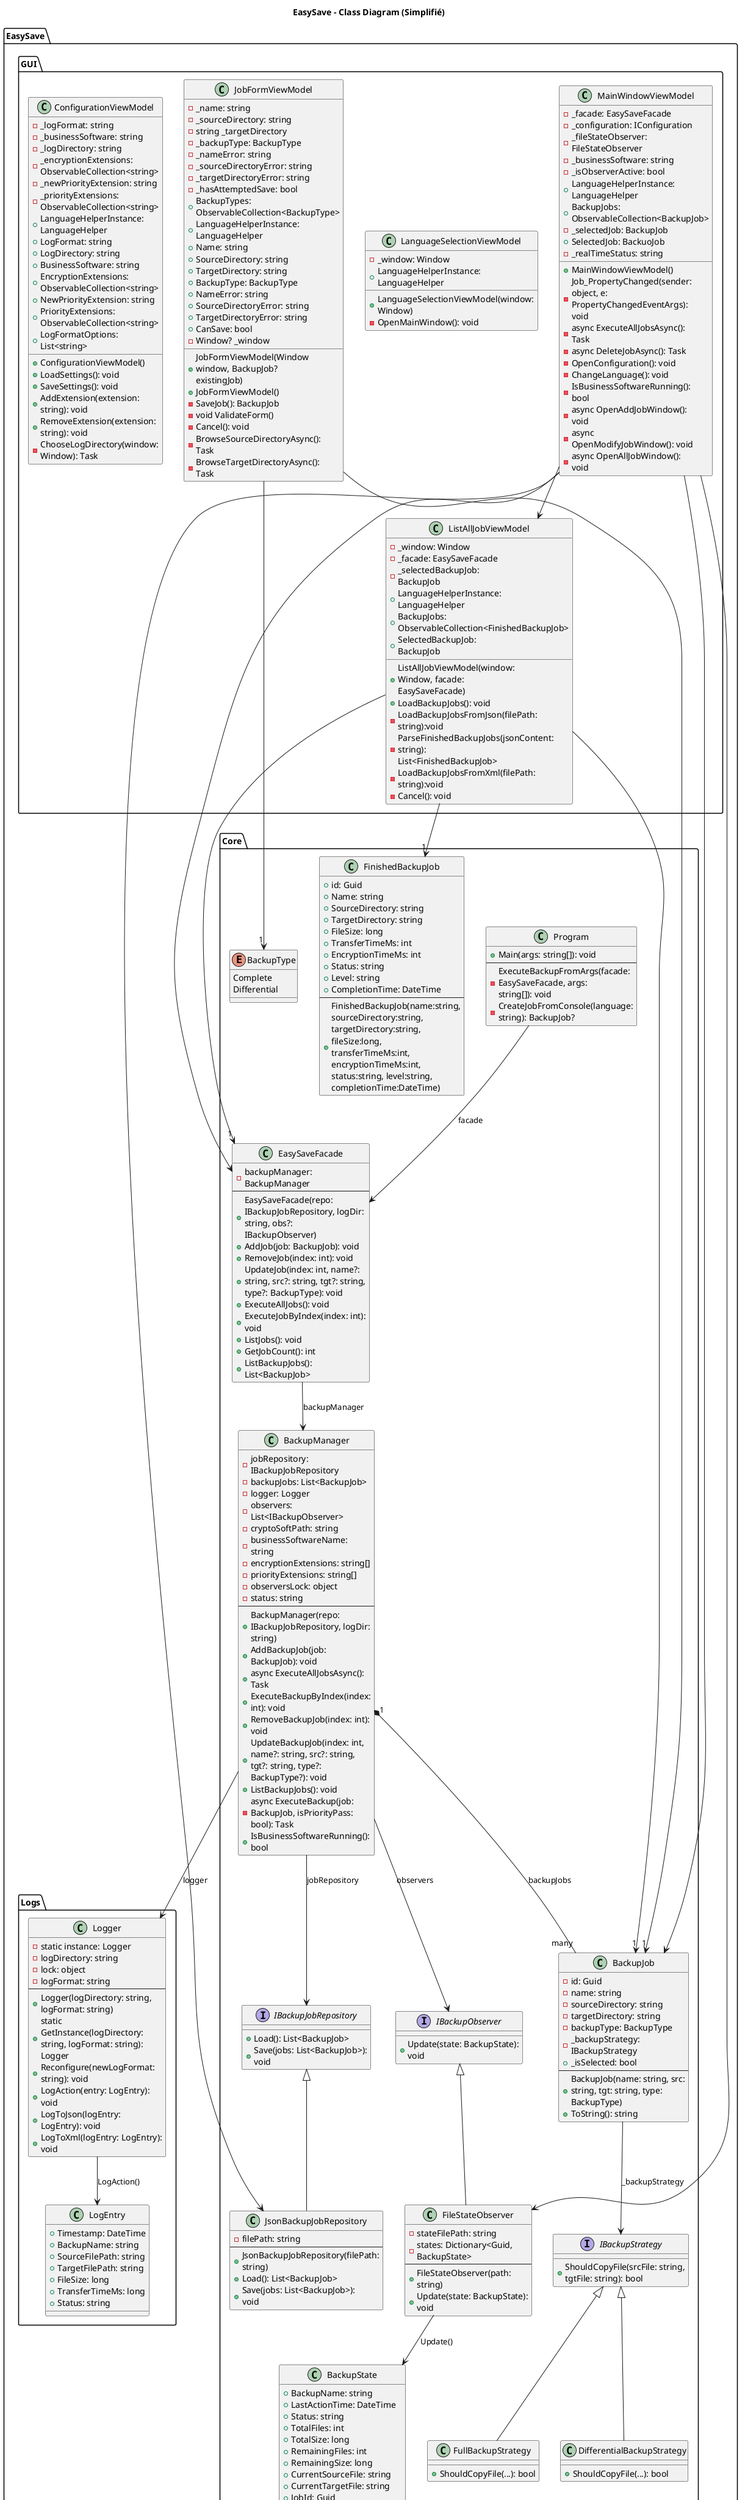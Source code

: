@startuml
skinparam classAttributeIcon hide
skinparam classMethodIcon hide
skinparam wrapWidth 200
title EasySave - Class Diagram (Simplifié)


package EasySave.Logs {
class Logger {
    - static instance: Logger
    - logDirectory: string
    - lock: object
    - logFormat: string
    --
    + Logger(logDirectory: string, logFormat: string)
    + static GetInstance(logDirectory: string, logFormat: string): Logger
    + Reconfigure(newLogFormat: string): void
    + LogAction(entry: LogEntry): void
    + LogToJson(logEntry: LogEntry): void
    + LogToXml(logEntry: LogEntry): void
  }

  class LogEntry {
    + Timestamp: DateTime
    + BackupName: string
    + SourceFilePath: string
    + TargetFilePath: string
    + FileSize: long
    + TransferTimeMs: long
    + Status: string
  }
}

package EasySave.Core {

  '-----------------------
  ' Les Classes Principales
  '-----------------------

  class Program {
    + Main(args: string[]): void
    --
    - ExecuteBackupFromArgs(facade: EasySaveFacade, args: string[]): void
    - CreateJobFromConsole(language: string): BackupJob?
  }

  class EasySaveFacade {
    - backupManager: BackupManager
    --
    + EasySaveFacade(repo: IBackupJobRepository, logDir: string, obs?: IBackupObserver)
    + AddJob(job: BackupJob): void
    + RemoveJob(index: int): void
    + UpdateJob(index: int, name?: string, src?: string, tgt?: string, type?: BackupType): void
    + ExecuteAllJobs(): void
    + ExecuteJobByIndex(index: int): void
    + ListJobs(): void
    + GetJobCount(): int
    + ListBackupJobs(): List<BackupJob>
  }

  class BackupManager {
    - jobRepository: IBackupJobRepository
    - backupJobs: List<BackupJob>
    - logger: Logger
    - observers: List<IBackupObserver>
    - cryptoSoftPath: string
    - businessSoftwareName: string
    - encryptionExtensions: string[]
    - priorityExtensions: string[]
    - observersLock: object
    - status: string
    --
    + BackupManager(repo: IBackupJobRepository, logDir: string)
    + AddBackupJob(job: BackupJob): void
    + async ExecuteAllJobsAsync(): Task
    + ExecuteBackupByIndex(index: int): void
    + RemoveBackupJob(index: int): void
    + UpdateBackupJob(index: int, name?: string, src?: string, tgt?: string, type?: BackupType?): void
    + ListBackupJobs(): void
    - async ExecuteBackup(job: BackupJob, isPriorityPass: bool): Task
    + IsBusinessSoftwareRunning(): bool
  }

  class BackupJob {
    - id: Guid
    - name: string
    - sourceDirectory: string
    - targetDirectory: string
    - backupType: BackupType
    - _backupStrategy: IBackupStrategy
    + _isSelected: bool
    --
    + BackupJob(name: string, src: string, tgt: string, type: BackupType)
    + ToString(): string
  }

  enum BackupType {
    Complete
    Differential
  }

  interface IBackupStrategy {
    + ShouldCopyFile(srcFile: string, tgtFile: string): bool
  }

  class FullBackupStrategy {
    + ShouldCopyFile(...): bool
  }

  class DifferentialBackupStrategy {
    + ShouldCopyFile(...): bool
  }

  interface IBackupObserver {
    + Update(state: BackupState): void
  }

  class FileStateObserver {
    - stateFilePath: string
    - states: Dictionary<Guid, BackupState>
    --
    + FileStateObserver(path: string)
    + Update(state: BackupState): void
  }

  class BackupState {
    + BackupName: string
    + LastActionTime: DateTime
    + Status: string
    + TotalFiles: int
    + TotalSize: long
    + RemainingFiles: int
    + RemainingSize: long
    + CurrentSourceFile: string
    + CurrentTargetFile: string
    + JobId: Guid
    + Progress: int
    --
    + SaveState(states: List<BackupState>, filePath: string): void
  }
  
  class FinishedBackupJob {
    + id: Guid
    + Name: string
    + SourceDirectory: string
    + TargetDirectory: string
    + FileSize: long
    + TransferTimeMs: int
    + EncryptionTimeMs: int
    + Status: string
    + Level: string
    + CompletionTime: DateTime
    --
    + FinishedBackupJob(name:string, sourceDirectory:string, targetDirectory:string, fileSize:long, transferTimeMs:int, encryptionTimeMs:int, status:string, level:string, completionTime:DateTime)
  }

  interface IBackupJobRepository {
    + Load(): List<BackupJob>
    + Save(jobs: List<BackupJob>): void
  }

  class JsonBackupJobRepository {
    - filePath: string
    --
    + JsonBackupJobRepository(filePath: string)
    + Load(): List<BackupJob>
    + Save(jobs: List<BackupJob>): void
  }

  

  '-----------------------
  ' Relations
  '-----------------------

  Program --> EasySaveFacade : "facade"

  EasySaveFacade --> BackupManager : "backupManager"

  BackupManager --> IBackupJobRepository : "jobRepository"
  BackupManager --> Logger : "logger"
  BackupManager "1" *-- "many" BackupJob : "backupJobs"
  BackupManager --> IBackupObserver : "observers"

  BackupJob --> IBackupStrategy : "_backupStrategy"

  IBackupStrategy <|-- FullBackupStrategy
  IBackupStrategy <|-- DifferentialBackupStrategy

  IBackupObserver <|-- FileStateObserver

  IBackupJobRepository <|-- JsonBackupJobRepository

  Logger --> LogEntry : "LogAction()"
  FileStateObserver --> BackupState : "Update()"

}

package EasySave.GUI {
  class MainWindowViewModel {
    - _facade: EasySaveFacade
    - _configuration: IConfiguration
    - _fileStateObserver: FileStateObserver
    - _businessSoftware: string
    - _isObserverActive: bool
    + LanguageHelperInstance: LanguageHelper
    + BackupJobs: ObservableCollection<BackupJob>
    - _selectedJob: BackupJob
    + SelectedJob: BackuoJob
    - _realTimeStatus: string
    + MainWindowViewModel()
    - Job_PropertyChanged(sender: object, e: PropertyChangedEventArgs): void
    - async ExecuteAllJobsAsync(): Task
    - async DeleteJobAsync(): Task
    - OpenConfiguration(): void
    - ChangeLanguage(): void
    - IsBusinessSoftwareRunning(): bool
    - async OpenAddJobWindow(): void
    - async OpenModifyJobWindow(): void
    - async OpenAllJobWindow(): void
  }

  class ListAllJobViewModel {
    - _window: Window
    - _facade: EasySaveFacade
    - _selectedBackupJob: BackupJob
    + LanguageHelperInstance: LanguageHelper
    + BackupJobs: ObservableCollection<FinishedBackupJob>
    + SelectedBackupJob: BackupJob
    + ListAllJobViewModel(window: Window, facade: EasySaveFacade)
    + LoadBackupJobs(): void
    - LoadBackupJobsFromJson(filePath: string):void
    - ParseFinishedBackupJobs(jsonContent: string): List<FinishedBackupJob>
    - LoadBackupJobsFromXml(filePath: string):void
    - Cancel(): void
  }

  class LanguageSelectionViewModel {
    - _window: Window
    + LanguageHelperInstance: LanguageHelper
    + LanguageSelectionViewModel(window: Window)
    - OpenMainWindow(): void
  }

  class JobFormViewModel {
    - _name: string
    - _sourceDirectory: string
    - string _targetDirectory
    - _backupType: BackupType
    - _nameError: string
    - _sourceDirectoryError: string
    - _targetDirectoryError: string
    - _hasAttemptedSave: bool
    + BackupTypes: ObservableCollection<BackupType> 
    + LanguageHelperInstance: LanguageHelper
    + Name: string
    + SourceDirectory: string
    + TargetDirectory: string
    + BackupType: BackupType
    + NameError: string
    + SourceDirectoryError: string
    + TargetDirectoryError: string
    + CanSave: bool
    - Window? _window
    + JobFormViewModel(Window window, BackupJob? existingJob)
    + JobFormViewModel()
    - SaveJob(): BackupJob
    - void ValidateForm()
    - Cancel(): void
    - BrowseSourceDirectoryAsync(): Task
    - BrowseTargetDirectoryAsync(): Task
  }

  class ConfigurationViewModel {
      - _logFormat: string
      - _businessSoftware: string
      - _logDirectory: string
      - _encryptionExtensions: ObservableCollection<string>
      - _newPriorityExtension: string
      - _priorityExtensions: ObservableCollection<string>
      + LanguageHelperInstance: LanguageHelper
      + LogFormat: string
      + LogDirectory: string
      + BusinessSoftware: string
      + EncryptionExtensions: ObservableCollection<string>
      + NewPriorityExtension: string
      + PriorityExtensions: ObservableCollection<string>
      + LogFormatOptions: List<string>
      + ConfigurationViewModel()
      + LoadSettings(): void
      + SaveSettings(): void
      + AddExtension(extension: string): void
      + RemoveExtension(extension: string): void
      - ChooseLogDirectory(window: Window): Task
  }
  
}
JobFormViewModel --> "1" BackupType
JobFormViewModel --> "1" BackupJob

MainWindowViewModel --> EasySaveFacade
MainWindowViewModel --> FileStateObserver
MainWindowViewModel --> BackupJob
MainWindowViewModel --> JsonBackupJobRepository
MainWindowViewModel --> ListAllJobViewModel
ListAllJobViewModel --> "1" EasySaveFacade
ListAllJobViewModel --> "1" BackupJob
ListAllJobViewModel --> "1" FinishedBackupJob


@enduml
